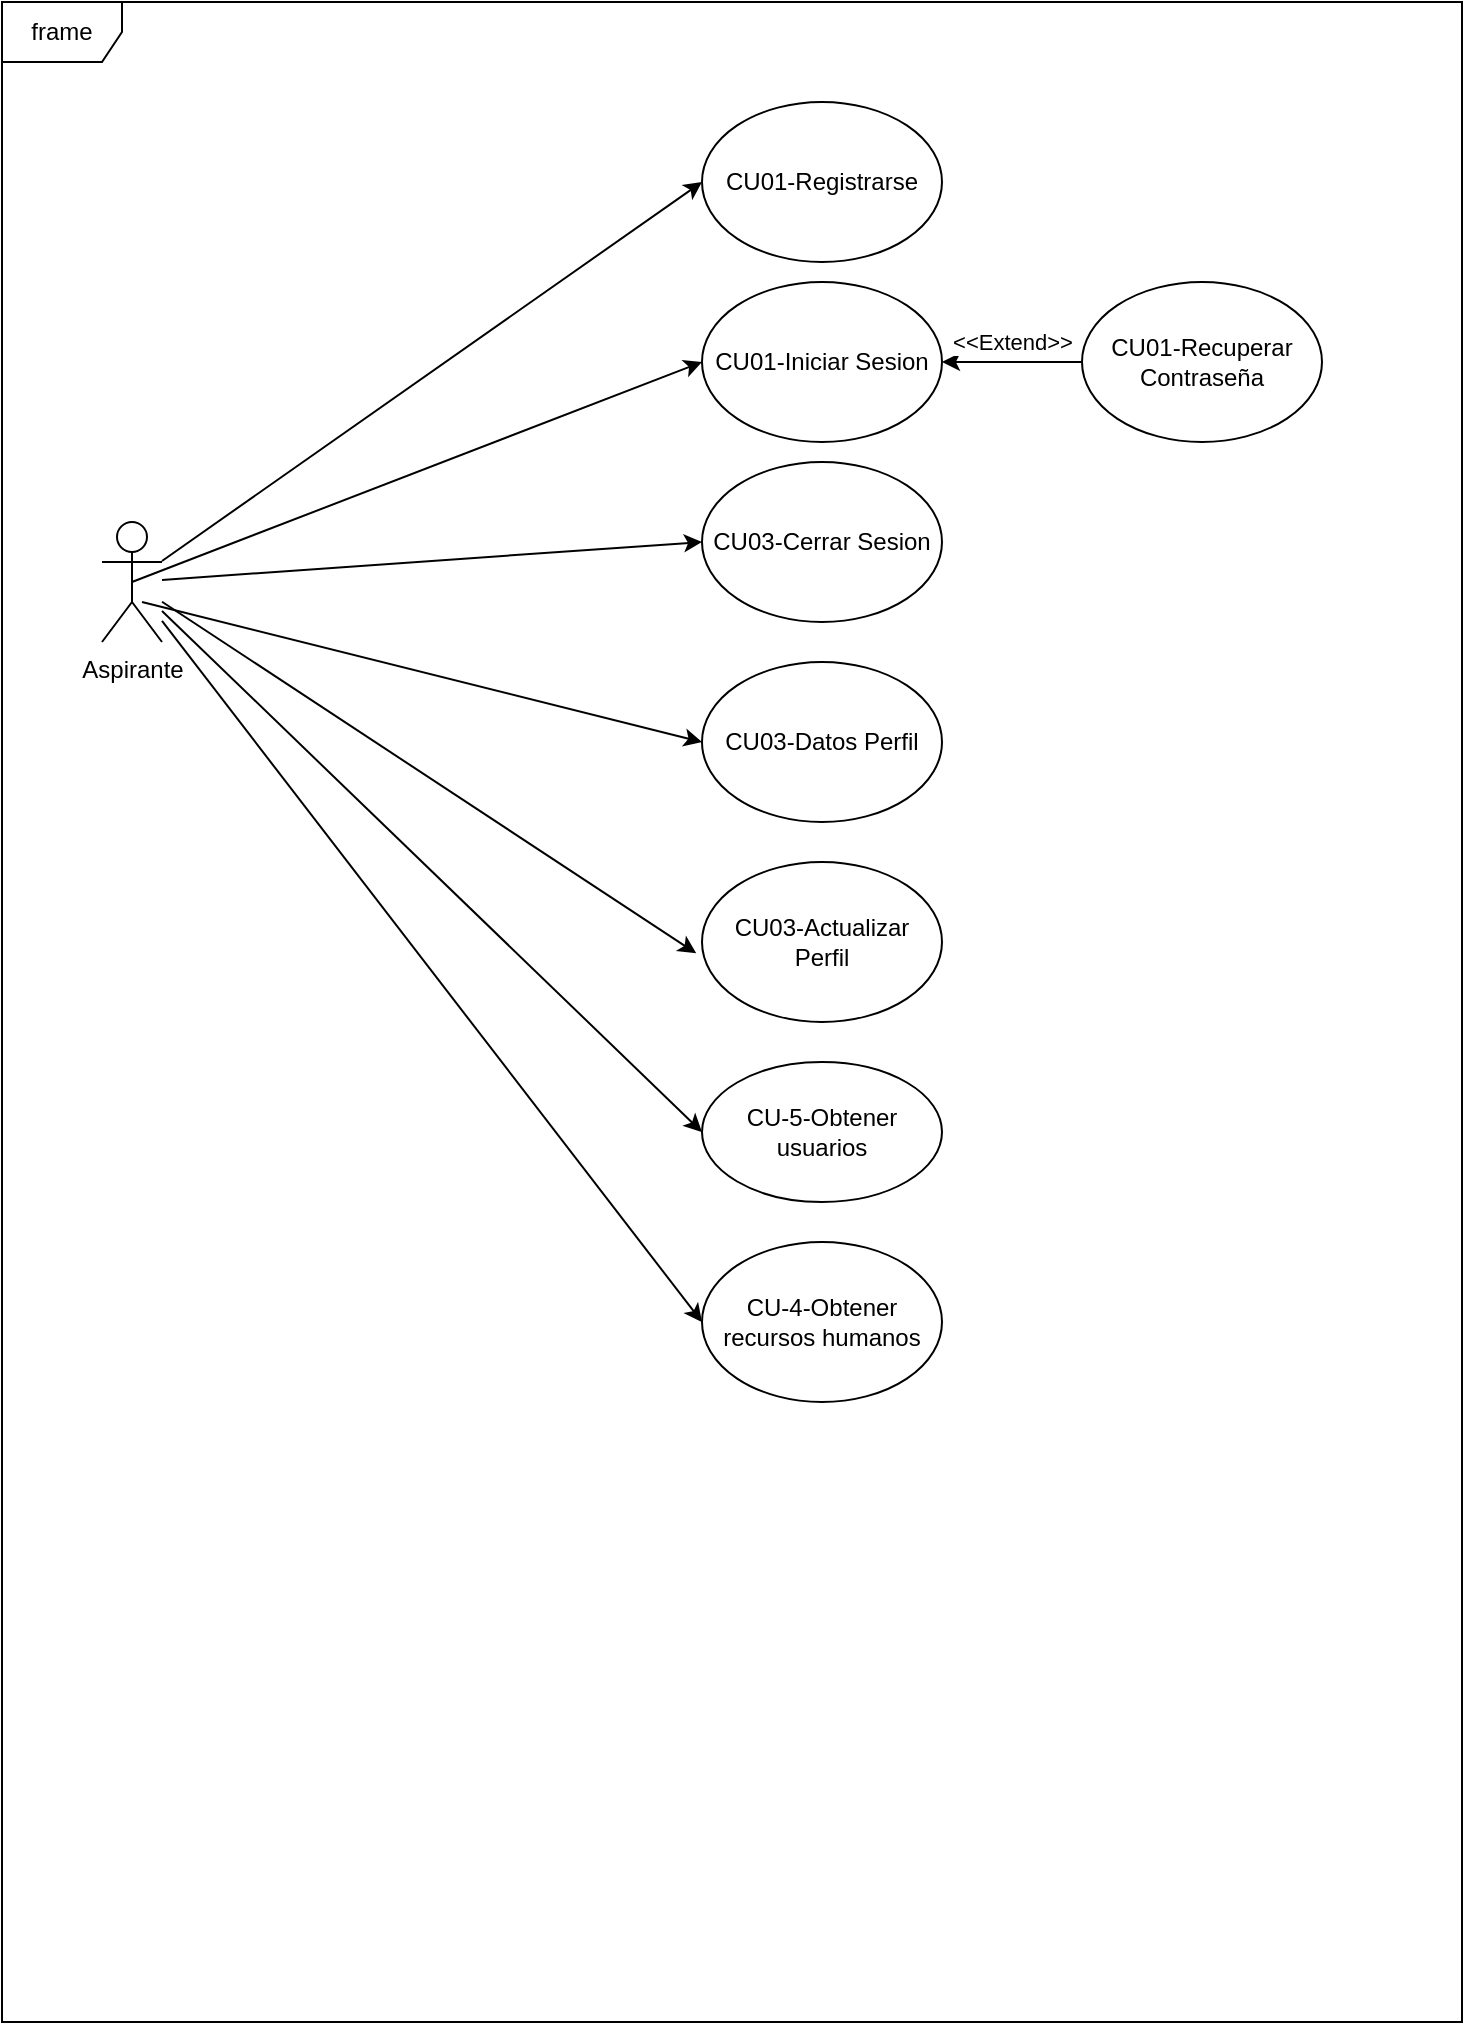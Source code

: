 <mxfile version="27.1.3">
  <diagram name="Página-1" id="xMd3WlFqVyXfGWvrLIj5">
    <mxGraphModel dx="2492" dy="777" grid="1" gridSize="10" guides="1" tooltips="1" connect="1" arrows="1" fold="1" page="1" pageScale="1" pageWidth="827" pageHeight="1169" math="0" shadow="0">
      <root>
        <mxCell id="0" />
        <mxCell id="1" parent="0" />
        <mxCell id="CUsfz1dcdxAM4o6hZS0b-1" value="frame" style="shape=umlFrame;whiteSpace=wrap;html=1;pointerEvents=0;" parent="1" vertex="1">
          <mxGeometry x="-780" y="10" width="730" height="1010" as="geometry" />
        </mxCell>
        <mxCell id="CUsfz1dcdxAM4o6hZS0b-2" value="Aspirante" style="shape=umlActor;verticalLabelPosition=bottom;verticalAlign=top;html=1;outlineConnect=0;" parent="1" vertex="1">
          <mxGeometry x="-730" y="270" width="30" height="60" as="geometry" />
        </mxCell>
        <mxCell id="CUsfz1dcdxAM4o6hZS0b-3" value="CU01-Iniciar Sesion" style="ellipse;whiteSpace=wrap;html=1;" parent="1" vertex="1">
          <mxGeometry x="-430" y="150" width="120" height="80" as="geometry" />
        </mxCell>
        <mxCell id="CUsfz1dcdxAM4o6hZS0b-4" value="CU03-Cerrar Sesion" style="ellipse;whiteSpace=wrap;html=1;" parent="1" vertex="1">
          <mxGeometry x="-430" y="240" width="120" height="80" as="geometry" />
        </mxCell>
        <mxCell id="CUsfz1dcdxAM4o6hZS0b-15" value="CU-5-Obtener usuarios" style="ellipse;whiteSpace=wrap;html=1;" parent="1" vertex="1">
          <mxGeometry x="-430" y="540" width="120" height="70" as="geometry" />
        </mxCell>
        <mxCell id="CUsfz1dcdxAM4o6hZS0b-16" style="edgeStyle=orthogonalEdgeStyle;rounded=0;orthogonalLoop=1;jettySize=auto;html=1;entryX=1;entryY=0.5;entryDx=0;entryDy=0;" parent="1" source="CUsfz1dcdxAM4o6hZS0b-18" target="CUsfz1dcdxAM4o6hZS0b-3" edge="1">
          <mxGeometry relative="1" as="geometry" />
        </mxCell>
        <mxCell id="CUsfz1dcdxAM4o6hZS0b-17" value="&amp;lt;&amp;lt;Extend&amp;gt;&amp;gt;" style="edgeLabel;html=1;align=center;verticalAlign=middle;resizable=0;points=[];" parent="CUsfz1dcdxAM4o6hZS0b-16" vertex="1" connectable="0">
          <mxGeometry x="-0.004" y="2" relative="1" as="geometry">
            <mxPoint y="-12" as="offset" />
          </mxGeometry>
        </mxCell>
        <mxCell id="CUsfz1dcdxAM4o6hZS0b-18" value="CU01-Recuperar Contraseña" style="ellipse;whiteSpace=wrap;html=1;" parent="1" vertex="1">
          <mxGeometry x="-240" y="150" width="120" height="80" as="geometry" />
        </mxCell>
        <mxCell id="CUsfz1dcdxAM4o6hZS0b-19" value="CU03-Datos Perfil" style="ellipse;whiteSpace=wrap;html=1;" parent="1" vertex="1">
          <mxGeometry x="-430" y="340" width="120" height="80" as="geometry" />
        </mxCell>
        <mxCell id="CUsfz1dcdxAM4o6hZS0b-20" value="CU03-Actualizar Perfil" style="ellipse;whiteSpace=wrap;html=1;" parent="1" vertex="1">
          <mxGeometry x="-430" y="440" width="120" height="80" as="geometry" />
        </mxCell>
        <mxCell id="CUsfz1dcdxAM4o6hZS0b-24" value="CU-4-Obtener recursos humanos" style="ellipse;whiteSpace=wrap;html=1;" parent="1" vertex="1">
          <mxGeometry x="-430" y="630" width="120" height="80" as="geometry" />
        </mxCell>
        <mxCell id="CUsfz1dcdxAM4o6hZS0b-25" value="" style="endArrow=classic;html=1;rounded=0;entryX=0;entryY=0.5;entryDx=0;entryDy=0;exitX=0.5;exitY=0.5;exitDx=0;exitDy=0;exitPerimeter=0;" parent="1" target="CUsfz1dcdxAM4o6hZS0b-3" edge="1" source="CUsfz1dcdxAM4o6hZS0b-2">
          <mxGeometry width="50" height="50" relative="1" as="geometry">
            <mxPoint x="-550" y="1470" as="sourcePoint" />
            <mxPoint x="500" y="1240" as="targetPoint" />
          </mxGeometry>
        </mxCell>
        <mxCell id="CUsfz1dcdxAM4o6hZS0b-26" value="" style="endArrow=classic;html=1;rounded=0;entryX=0;entryY=0.5;entryDx=0;entryDy=0;" parent="1" target="CUsfz1dcdxAM4o6hZS0b-4" edge="1" source="CUsfz1dcdxAM4o6hZS0b-2">
          <mxGeometry width="50" height="50" relative="1" as="geometry">
            <mxPoint x="-540" y="1470" as="sourcePoint" />
            <mxPoint x="500" y="1240" as="targetPoint" />
          </mxGeometry>
        </mxCell>
        <mxCell id="CUsfz1dcdxAM4o6hZS0b-27" value="" style="endArrow=classic;html=1;rounded=0;entryX=0;entryY=0.5;entryDx=0;entryDy=0;exitX=0.667;exitY=0.667;exitDx=0;exitDy=0;exitPerimeter=0;" parent="1" target="CUsfz1dcdxAM4o6hZS0b-19" edge="1" source="CUsfz1dcdxAM4o6hZS0b-2">
          <mxGeometry width="50" height="50" relative="1" as="geometry">
            <mxPoint x="-690" y="1030" as="sourcePoint" />
            <mxPoint x="500" y="1240" as="targetPoint" />
          </mxGeometry>
        </mxCell>
        <mxCell id="CUsfz1dcdxAM4o6hZS0b-28" value="" style="endArrow=classic;html=1;rounded=0;entryX=-0.024;entryY=0.571;entryDx=0;entryDy=0;entryPerimeter=0;" parent="1" target="CUsfz1dcdxAM4o6hZS0b-20" edge="1" source="CUsfz1dcdxAM4o6hZS0b-2">
          <mxGeometry width="50" height="50" relative="1" as="geometry">
            <mxPoint x="-540" y="1490" as="sourcePoint" />
            <mxPoint x="-30" y="1290" as="targetPoint" />
          </mxGeometry>
        </mxCell>
        <mxCell id="CUsfz1dcdxAM4o6hZS0b-40" value="" style="endArrow=classic;html=1;rounded=0;entryX=0;entryY=0.5;entryDx=0;entryDy=0;" parent="1" source="CUsfz1dcdxAM4o6hZS0b-2" target="CUsfz1dcdxAM4o6hZS0b-24" edge="1">
          <mxGeometry width="50" height="50" relative="1" as="geometry">
            <mxPoint x="-540" y="1610" as="sourcePoint" />
            <mxPoint x="-30" y="1930" as="targetPoint" />
          </mxGeometry>
        </mxCell>
        <mxCell id="CUsfz1dcdxAM4o6hZS0b-41" value="" style="endArrow=classic;html=1;rounded=0;entryX=0;entryY=0.5;entryDx=0;entryDy=0;" parent="1" source="CUsfz1dcdxAM4o6hZS0b-2" target="CUsfz1dcdxAM4o6hZS0b-15" edge="1">
          <mxGeometry width="50" height="50" relative="1" as="geometry">
            <mxPoint x="-540" y="1620" as="sourcePoint" />
            <mxPoint x="-30" y="1920" as="targetPoint" />
          </mxGeometry>
        </mxCell>
        <mxCell id="CUsfz1dcdxAM4o6hZS0b-43" value="CU01-Registrarse" style="ellipse;whiteSpace=wrap;html=1;" parent="1" vertex="1">
          <mxGeometry x="-430" y="60" width="120" height="80" as="geometry" />
        </mxCell>
        <mxCell id="CUsfz1dcdxAM4o6hZS0b-44" value="" style="endArrow=classic;html=1;rounded=0;entryX=0;entryY=0.5;entryDx=0;entryDy=0;" parent="1" source="CUsfz1dcdxAM4o6hZS0b-2" edge="1" target="CUsfz1dcdxAM4o6hZS0b-43">
          <mxGeometry width="50" height="50" relative="1" as="geometry">
            <mxPoint x="-540" y="1410" as="sourcePoint" />
            <mxPoint x="-50" y="660" as="targetPoint" />
          </mxGeometry>
        </mxCell>
        <mxCell id="wiqJkg_chrSz9JTi2L8f-2" style="edgeStyle=orthogonalEdgeStyle;rounded=0;orthogonalLoop=1;jettySize=auto;html=1;exitX=0.5;exitY=1;exitDx=0;exitDy=0;" edge="1" parent="1" source="CUsfz1dcdxAM4o6hZS0b-43" target="CUsfz1dcdxAM4o6hZS0b-43">
          <mxGeometry relative="1" as="geometry" />
        </mxCell>
      </root>
    </mxGraphModel>
  </diagram>
</mxfile>

